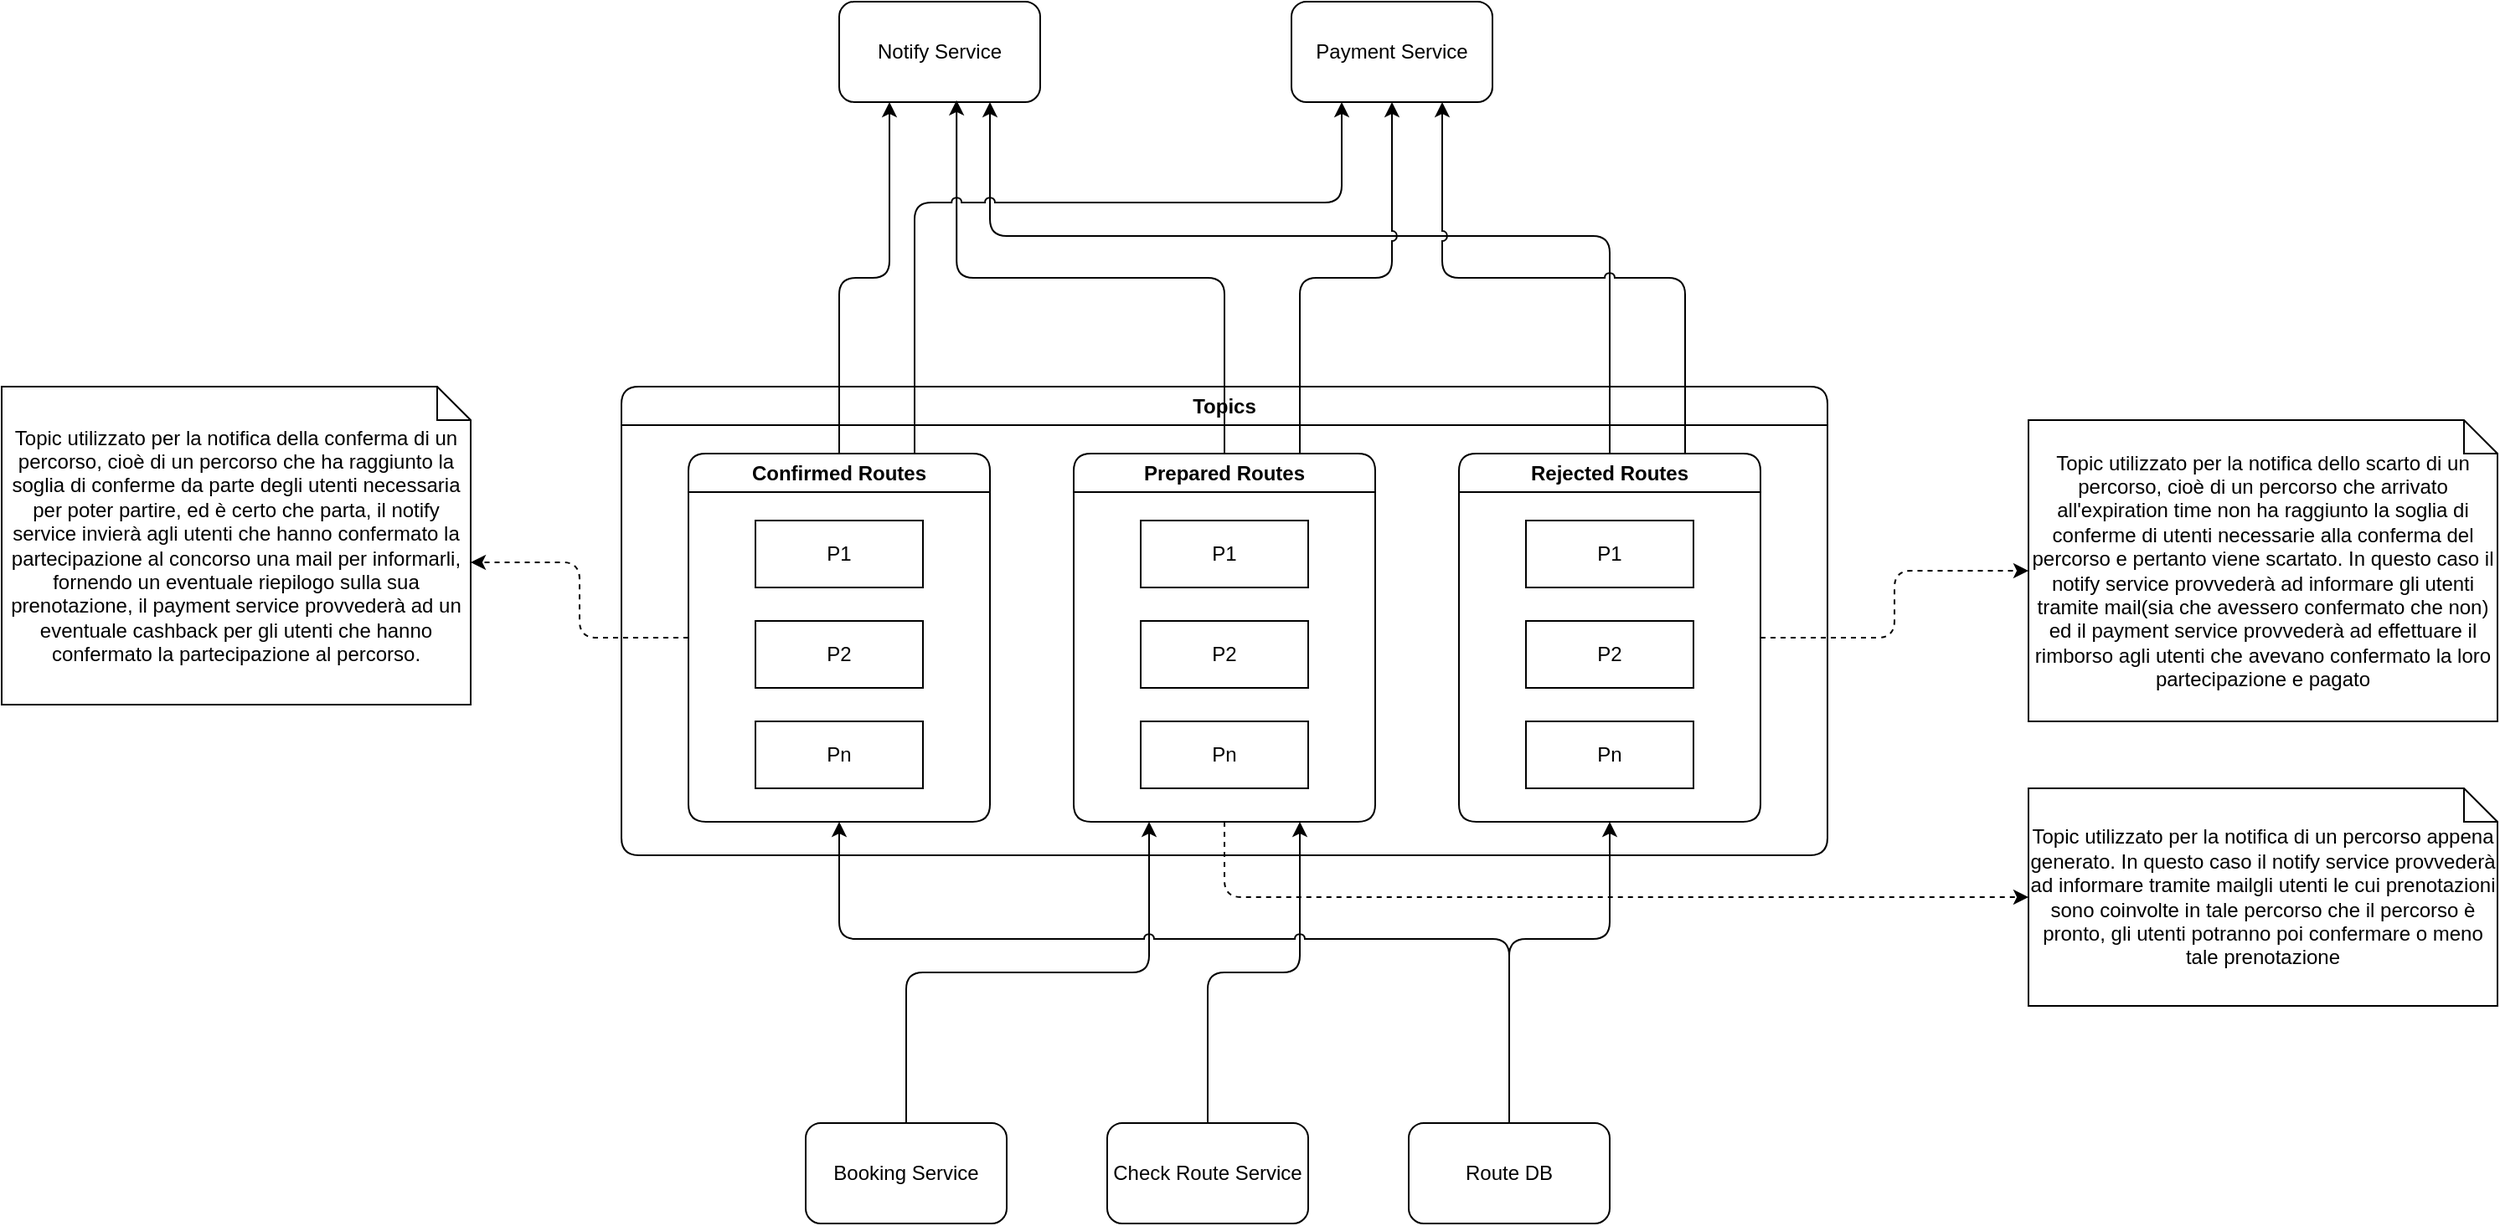<mxfile version="21.3.8" type="device">
  <diagram name="Pagina-1" id="stYwKZ27TBcMmIK6K67p">
    <mxGraphModel dx="1795" dy="1831" grid="1" gridSize="10" guides="1" tooltips="1" connect="1" arrows="1" fold="1" page="1" pageScale="1" pageWidth="827" pageHeight="1169" math="0" shadow="0">
      <root>
        <mxCell id="0" />
        <mxCell id="1" parent="0" />
        <mxCell id="iD6E4QD8br_hEMRfRmoo-6" value="Topics" style="swimlane;whiteSpace=wrap;html=1;rounded=1;" vertex="1" parent="1">
          <mxGeometry x="40" y="200" width="720" height="280" as="geometry">
            <mxRectangle x="40" y="200" width="80" height="30" as="alternateBounds" />
          </mxGeometry>
        </mxCell>
        <mxCell id="iD6E4QD8br_hEMRfRmoo-28" value="Confirmed Routes" style="swimlane;whiteSpace=wrap;html=1;gradientColor=none;swimlaneFillColor=none;rounded=1;" vertex="1" parent="iD6E4QD8br_hEMRfRmoo-6">
          <mxGeometry x="40" y="40" width="180" height="220" as="geometry" />
        </mxCell>
        <mxCell id="iD6E4QD8br_hEMRfRmoo-29" value="P1" style="rounded=0;whiteSpace=wrap;html=1;" vertex="1" parent="iD6E4QD8br_hEMRfRmoo-28">
          <mxGeometry x="40" y="40" width="100" height="40" as="geometry" />
        </mxCell>
        <mxCell id="iD6E4QD8br_hEMRfRmoo-30" value="P2" style="rounded=0;whiteSpace=wrap;html=1;" vertex="1" parent="iD6E4QD8br_hEMRfRmoo-28">
          <mxGeometry x="40" y="100" width="100" height="40" as="geometry" />
        </mxCell>
        <mxCell id="iD6E4QD8br_hEMRfRmoo-31" value="Pn" style="rounded=0;whiteSpace=wrap;html=1;" vertex="1" parent="iD6E4QD8br_hEMRfRmoo-28">
          <mxGeometry x="40" y="160" width="100" height="40" as="geometry" />
        </mxCell>
        <mxCell id="iD6E4QD8br_hEMRfRmoo-33" value="Prepared Routes" style="swimlane;whiteSpace=wrap;html=1;rounded=1;" vertex="1" parent="iD6E4QD8br_hEMRfRmoo-6">
          <mxGeometry x="270" y="40" width="180" height="220" as="geometry" />
        </mxCell>
        <mxCell id="iD6E4QD8br_hEMRfRmoo-34" value="P1" style="rounded=0;whiteSpace=wrap;html=1;" vertex="1" parent="iD6E4QD8br_hEMRfRmoo-33">
          <mxGeometry x="40" y="40" width="100" height="40" as="geometry" />
        </mxCell>
        <mxCell id="iD6E4QD8br_hEMRfRmoo-35" value="P2" style="rounded=0;whiteSpace=wrap;html=1;" vertex="1" parent="iD6E4QD8br_hEMRfRmoo-33">
          <mxGeometry x="40" y="100" width="100" height="40" as="geometry" />
        </mxCell>
        <mxCell id="iD6E4QD8br_hEMRfRmoo-36" value="Pn" style="rounded=0;whiteSpace=wrap;html=1;" vertex="1" parent="iD6E4QD8br_hEMRfRmoo-33">
          <mxGeometry x="40" y="160" width="100" height="40" as="geometry" />
        </mxCell>
        <mxCell id="iD6E4QD8br_hEMRfRmoo-37" value="Rejected Routes" style="swimlane;whiteSpace=wrap;html=1;rounded=1;shadow=0;glass=0;swimlaneLine=1;" vertex="1" parent="iD6E4QD8br_hEMRfRmoo-6">
          <mxGeometry x="500" y="40" width="180" height="220" as="geometry" />
        </mxCell>
        <mxCell id="iD6E4QD8br_hEMRfRmoo-38" value="P1" style="rounded=0;whiteSpace=wrap;html=1;" vertex="1" parent="iD6E4QD8br_hEMRfRmoo-37">
          <mxGeometry x="40" y="40" width="100" height="40" as="geometry" />
        </mxCell>
        <mxCell id="iD6E4QD8br_hEMRfRmoo-39" value="P2" style="rounded=0;whiteSpace=wrap;html=1;" vertex="1" parent="iD6E4QD8br_hEMRfRmoo-37">
          <mxGeometry x="40" y="100" width="100" height="40" as="geometry" />
        </mxCell>
        <mxCell id="iD6E4QD8br_hEMRfRmoo-40" value="Pn" style="rounded=0;whiteSpace=wrap;html=1;" vertex="1" parent="iD6E4QD8br_hEMRfRmoo-37">
          <mxGeometry x="40" y="160" width="100" height="40" as="geometry" />
        </mxCell>
        <mxCell id="iD6E4QD8br_hEMRfRmoo-24" value="Topic utilizzato per la notifica della conferma di un percorso, cioè di un percorso che ha raggiunto la soglia di conferme da parte degli utenti necessaria per poter partire, ed è certo che parta, il notify service invierà agli utenti che hanno confermato la partecipazione al concorso una mail per informarli, fornendo un eventuale riepilogo sulla sua prenotazione, il payment service provvederà ad un eventuale cashback per gli utenti che hanno confermato la partecipazione al percorso." style="shape=note;size=20;whiteSpace=wrap;html=1;" vertex="1" parent="1">
          <mxGeometry x="-330" y="200" width="280" height="190" as="geometry" />
        </mxCell>
        <mxCell id="iD6E4QD8br_hEMRfRmoo-26" value="Topic utilizzato per la notifica dello scarto di un percorso, cioè di un percorso che arrivato all&#39;expiration time non ha raggiunto la soglia di conferme di utenti necessarie alla conferma del percorso e pertanto viene scartato. In questo caso il notify service provvederà ad informare gli utenti tramite mail(sia che avessero confermato che non) ed il payment service provvederà ad effettuare il rimborso agli utenti che avevano confermato la loro partecipazione e pagato" style="shape=note;size=20;whiteSpace=wrap;html=1;shadow=0;" vertex="1" parent="1">
          <mxGeometry x="880" y="220" width="280" height="180" as="geometry" />
        </mxCell>
        <mxCell id="iD6E4QD8br_hEMRfRmoo-27" style="rounded=1;orthogonalLoop=1;jettySize=auto;html=1;exitX=1;exitY=0.5;exitDx=0;exitDy=0;entryX=0;entryY=0.5;entryDx=0;entryDy=0;entryPerimeter=0;dashed=1;edgeStyle=orthogonalEdgeStyle;" edge="1" parent="1" source="iD6E4QD8br_hEMRfRmoo-37" target="iD6E4QD8br_hEMRfRmoo-26">
          <mxGeometry relative="1" as="geometry">
            <mxPoint x="738" y="390" as="sourcePoint" />
          </mxGeometry>
        </mxCell>
        <mxCell id="iD6E4QD8br_hEMRfRmoo-41" style="rounded=1;orthogonalLoop=1;jettySize=auto;html=1;exitX=0;exitY=0.5;exitDx=0;exitDy=0;entryX=0;entryY=0;entryDx=280;entryDy=105;entryPerimeter=0;dashed=1;edgeStyle=orthogonalEdgeStyle;" edge="1" parent="1" source="iD6E4QD8br_hEMRfRmoo-28" target="iD6E4QD8br_hEMRfRmoo-24">
          <mxGeometry relative="1" as="geometry" />
        </mxCell>
        <mxCell id="iD6E4QD8br_hEMRfRmoo-42" value="Topic utilizzato per la notifica di un percorso appena generato. In questo caso il notify service provvederà ad informare tramite mailgli utenti le cui prenotazioni sono coinvolte in tale percorso che il percorso è pronto, gli utenti potranno poi confermare o meno tale prenotazione" style="shape=note;size=20;whiteSpace=wrap;html=1;shadow=0;" vertex="1" parent="1">
          <mxGeometry x="880" y="440" width="280" height="130" as="geometry" />
        </mxCell>
        <mxCell id="iD6E4QD8br_hEMRfRmoo-43" style="edgeStyle=orthogonalEdgeStyle;rounded=1;orthogonalLoop=1;jettySize=auto;html=1;exitX=0.5;exitY=1;exitDx=0;exitDy=0;entryX=0;entryY=0.5;entryDx=0;entryDy=0;entryPerimeter=0;dashed=1;" edge="1" parent="1" source="iD6E4QD8br_hEMRfRmoo-33" target="iD6E4QD8br_hEMRfRmoo-42">
          <mxGeometry relative="1" as="geometry" />
        </mxCell>
        <mxCell id="iD6E4QD8br_hEMRfRmoo-44" value="Notify Service" style="rounded=1;whiteSpace=wrap;html=1;" vertex="1" parent="1">
          <mxGeometry x="170" y="-30" width="120" height="60" as="geometry" />
        </mxCell>
        <mxCell id="iD6E4QD8br_hEMRfRmoo-46" value="Payment Service" style="rounded=1;whiteSpace=wrap;html=1;" vertex="1" parent="1">
          <mxGeometry x="440" y="-30" width="120" height="60" as="geometry" />
        </mxCell>
        <mxCell id="iD6E4QD8br_hEMRfRmoo-45" style="edgeStyle=orthogonalEdgeStyle;rounded=1;orthogonalLoop=1;jettySize=auto;html=1;exitX=0.5;exitY=0;exitDx=0;exitDy=0;entryX=0.25;entryY=1;entryDx=0;entryDy=0;jumpStyle=arc;" edge="1" parent="1" source="iD6E4QD8br_hEMRfRmoo-28" target="iD6E4QD8br_hEMRfRmoo-44">
          <mxGeometry relative="1" as="geometry">
            <mxPoint x="169.706" y="80.0" as="targetPoint" />
          </mxGeometry>
        </mxCell>
        <mxCell id="iD6E4QD8br_hEMRfRmoo-47" style="edgeStyle=orthogonalEdgeStyle;rounded=1;orthogonalLoop=1;jettySize=auto;html=1;exitX=0.5;exitY=0;exitDx=0;exitDy=0;entryX=0.584;entryY=0.982;entryDx=0;entryDy=0;entryPerimeter=0;jumpStyle=arc;" edge="1" parent="1" source="iD6E4QD8br_hEMRfRmoo-33" target="iD6E4QD8br_hEMRfRmoo-44">
          <mxGeometry relative="1" as="geometry" />
        </mxCell>
        <mxCell id="iD6E4QD8br_hEMRfRmoo-48" style="edgeStyle=orthogonalEdgeStyle;rounded=1;orthogonalLoop=1;jettySize=auto;html=1;exitX=0.5;exitY=0;exitDx=0;exitDy=0;entryX=0.75;entryY=1;entryDx=0;entryDy=0;jumpStyle=arc;" edge="1" parent="1" source="iD6E4QD8br_hEMRfRmoo-37" target="iD6E4QD8br_hEMRfRmoo-44">
          <mxGeometry relative="1" as="geometry">
            <Array as="points">
              <mxPoint x="630" y="110" />
              <mxPoint x="260" y="110" />
            </Array>
          </mxGeometry>
        </mxCell>
        <mxCell id="iD6E4QD8br_hEMRfRmoo-49" style="edgeStyle=orthogonalEdgeStyle;rounded=1;orthogonalLoop=1;jettySize=auto;html=1;exitX=0.75;exitY=0;exitDx=0;exitDy=0;entryX=0.25;entryY=1;entryDx=0;entryDy=0;jumpStyle=arc;" edge="1" parent="1" source="iD6E4QD8br_hEMRfRmoo-28" target="iD6E4QD8br_hEMRfRmoo-46">
          <mxGeometry relative="1" as="geometry">
            <Array as="points">
              <mxPoint x="215" y="90" />
              <mxPoint x="470" y="90" />
            </Array>
          </mxGeometry>
        </mxCell>
        <mxCell id="iD6E4QD8br_hEMRfRmoo-50" style="edgeStyle=orthogonalEdgeStyle;rounded=1;orthogonalLoop=1;jettySize=auto;html=1;exitX=0.75;exitY=0;exitDx=0;exitDy=0;entryX=0.5;entryY=1;entryDx=0;entryDy=0;jumpStyle=arc;" edge="1" parent="1" source="iD6E4QD8br_hEMRfRmoo-33" target="iD6E4QD8br_hEMRfRmoo-46">
          <mxGeometry relative="1" as="geometry" />
        </mxCell>
        <mxCell id="iD6E4QD8br_hEMRfRmoo-51" style="edgeStyle=orthogonalEdgeStyle;rounded=1;orthogonalLoop=1;jettySize=auto;html=1;exitX=0.75;exitY=0;exitDx=0;exitDy=0;entryX=0.75;entryY=1;entryDx=0;entryDy=0;jumpStyle=arc;" edge="1" parent="1" source="iD6E4QD8br_hEMRfRmoo-37" target="iD6E4QD8br_hEMRfRmoo-46">
          <mxGeometry relative="1" as="geometry" />
        </mxCell>
        <mxCell id="iD6E4QD8br_hEMRfRmoo-58" style="edgeStyle=orthogonalEdgeStyle;rounded=1;orthogonalLoop=1;jettySize=auto;html=1;exitX=0.5;exitY=0;exitDx=0;exitDy=0;entryX=0.25;entryY=1;entryDx=0;entryDy=0;" edge="1" parent="1" source="iD6E4QD8br_hEMRfRmoo-52" target="iD6E4QD8br_hEMRfRmoo-33">
          <mxGeometry relative="1" as="geometry">
            <mxPoint x="290" y="590" as="targetPoint" />
          </mxGeometry>
        </mxCell>
        <mxCell id="iD6E4QD8br_hEMRfRmoo-52" value="Booking Service" style="rounded=1;whiteSpace=wrap;html=1;" vertex="1" parent="1">
          <mxGeometry x="150" y="640" width="120" height="60" as="geometry" />
        </mxCell>
        <mxCell id="iD6E4QD8br_hEMRfRmoo-57" style="edgeStyle=orthogonalEdgeStyle;rounded=1;orthogonalLoop=1;jettySize=auto;html=1;exitX=0.5;exitY=0;exitDx=0;exitDy=0;entryX=0.75;entryY=1;entryDx=0;entryDy=0;" edge="1" parent="1" source="iD6E4QD8br_hEMRfRmoo-53" target="iD6E4QD8br_hEMRfRmoo-33">
          <mxGeometry relative="1" as="geometry" />
        </mxCell>
        <mxCell id="iD6E4QD8br_hEMRfRmoo-53" value="Check Route Service" style="rounded=1;whiteSpace=wrap;html=1;" vertex="1" parent="1">
          <mxGeometry x="330" y="640" width="120" height="60" as="geometry" />
        </mxCell>
        <mxCell id="iD6E4QD8br_hEMRfRmoo-55" style="edgeStyle=orthogonalEdgeStyle;rounded=1;orthogonalLoop=1;jettySize=auto;html=1;exitX=0.5;exitY=0;exitDx=0;exitDy=0;entryX=0.5;entryY=1;entryDx=0;entryDy=0;jumpStyle=none;" edge="1" parent="1" source="iD6E4QD8br_hEMRfRmoo-54" target="iD6E4QD8br_hEMRfRmoo-37">
          <mxGeometry relative="1" as="geometry">
            <Array as="points">
              <mxPoint x="570" y="530" />
              <mxPoint x="630" y="530" />
            </Array>
          </mxGeometry>
        </mxCell>
        <mxCell id="iD6E4QD8br_hEMRfRmoo-56" style="edgeStyle=orthogonalEdgeStyle;rounded=1;orthogonalLoop=1;jettySize=auto;html=1;exitX=0.5;exitY=0;exitDx=0;exitDy=0;entryX=0.5;entryY=1;entryDx=0;entryDy=0;jumpStyle=arc;" edge="1" parent="1" source="iD6E4QD8br_hEMRfRmoo-54" target="iD6E4QD8br_hEMRfRmoo-28">
          <mxGeometry relative="1" as="geometry">
            <Array as="points">
              <mxPoint x="570" y="530" />
              <mxPoint x="170" y="530" />
            </Array>
          </mxGeometry>
        </mxCell>
        <mxCell id="iD6E4QD8br_hEMRfRmoo-54" value="Route DB" style="rounded=1;whiteSpace=wrap;html=1;" vertex="1" parent="1">
          <mxGeometry x="510" y="640" width="120" height="60" as="geometry" />
        </mxCell>
      </root>
    </mxGraphModel>
  </diagram>
</mxfile>
